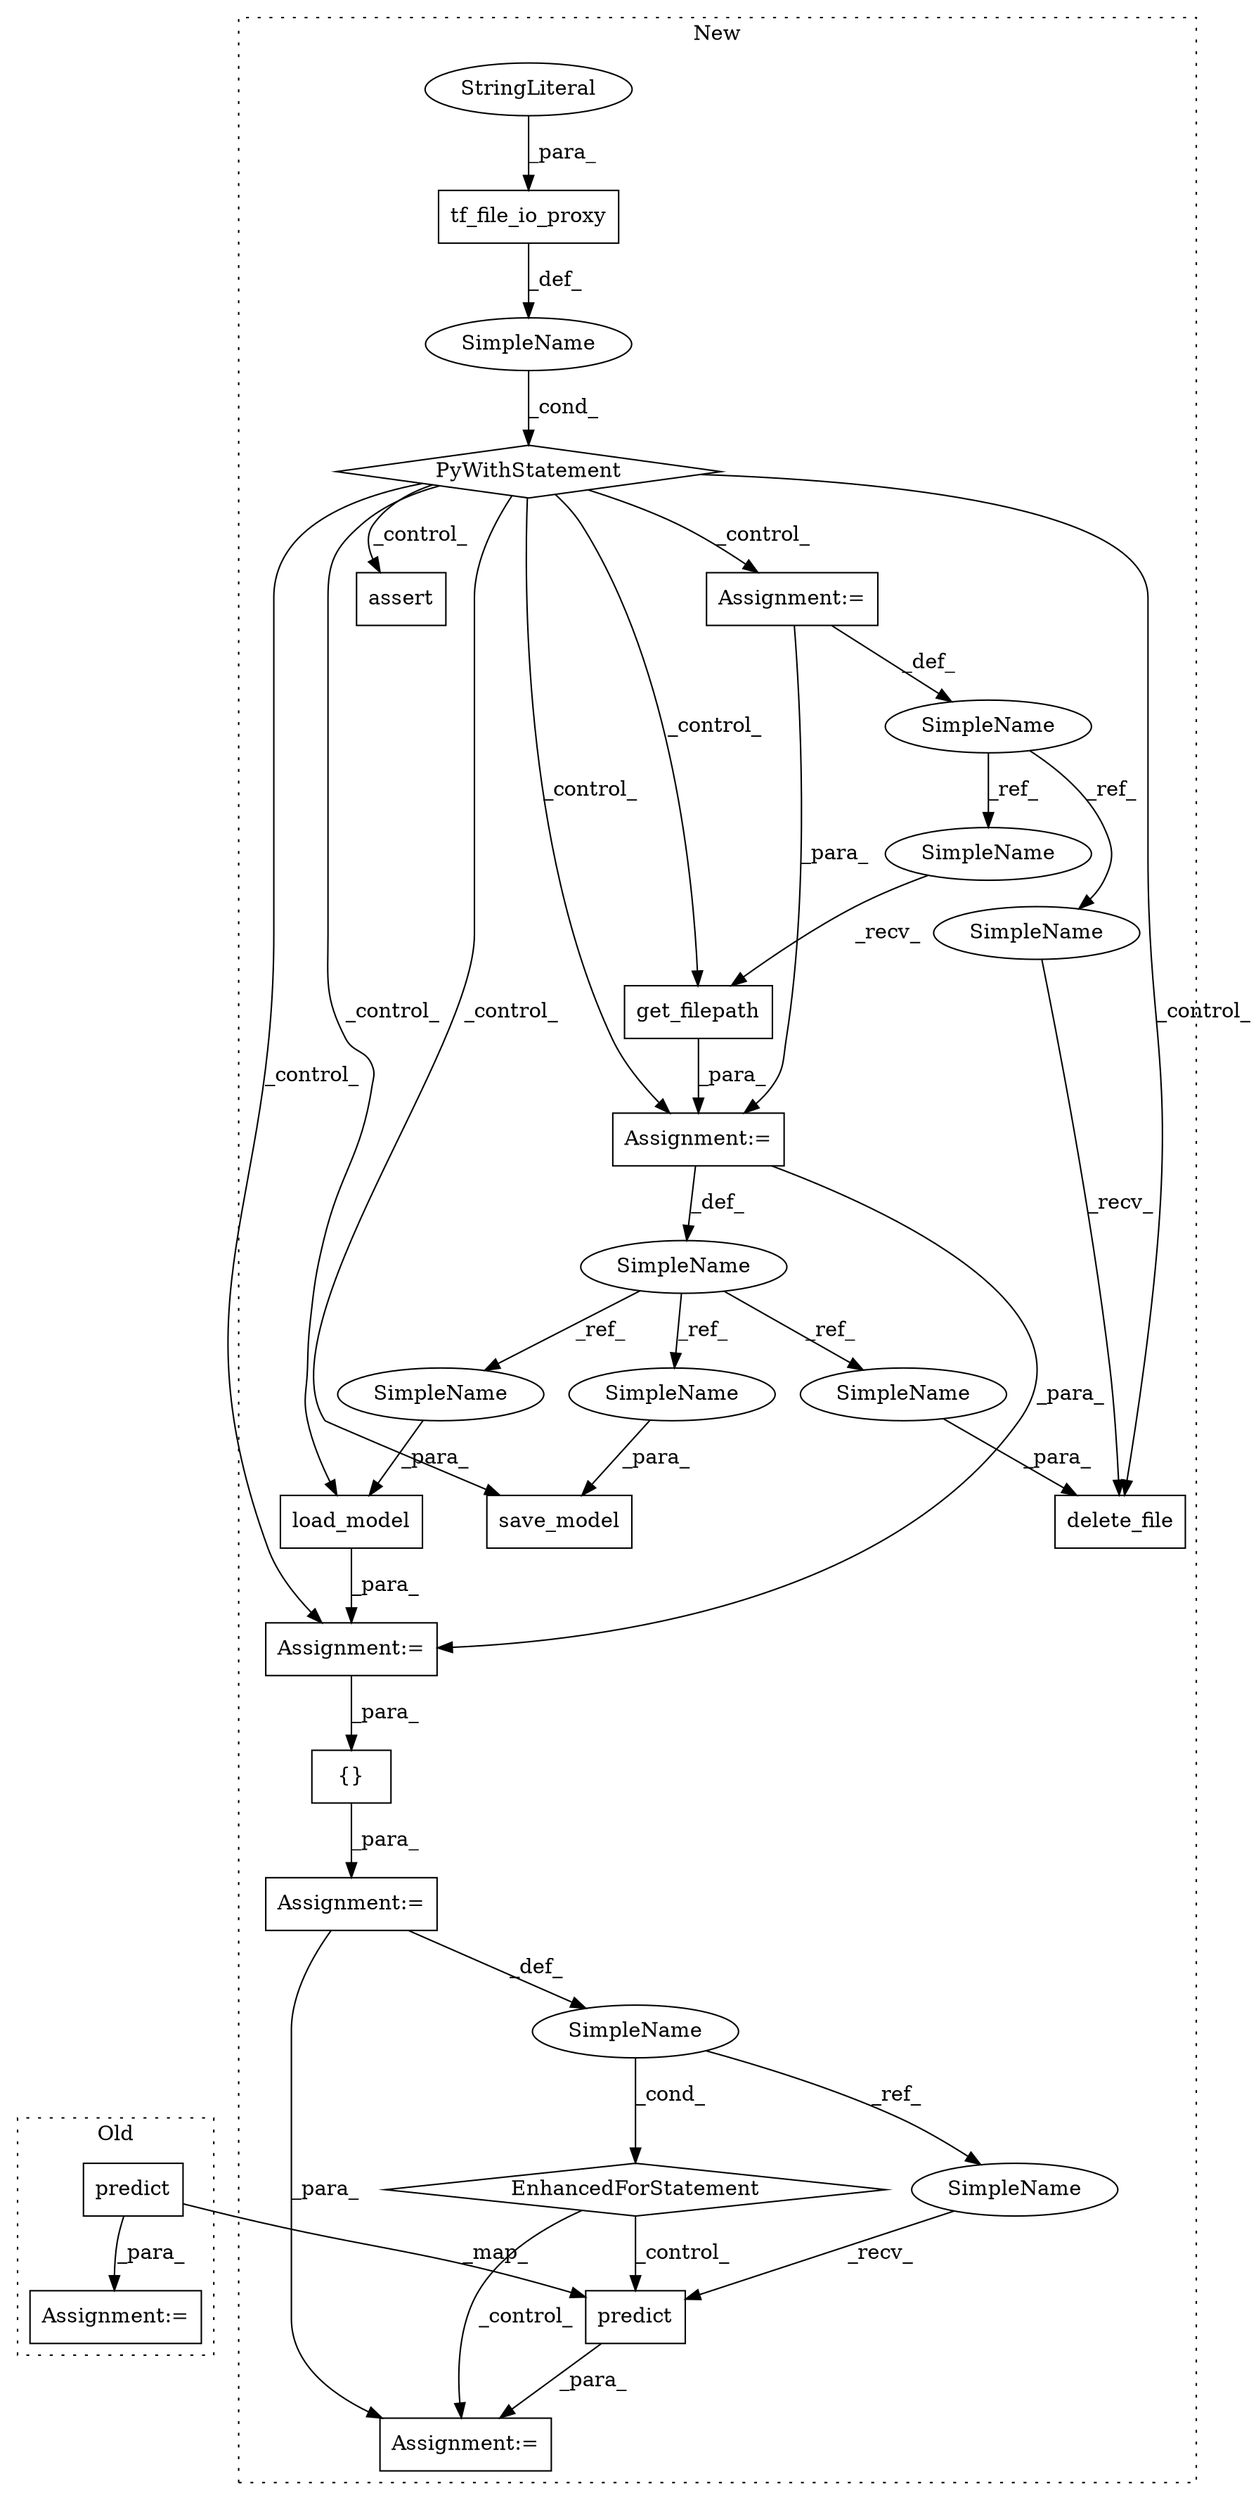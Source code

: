 digraph G {
subgraph cluster0 {
1 [label="predict" a="32" s="4082,4091" l="8,1" shape="box"];
4 [label="Assignment:=" a="7" s="4075" l="1" shape="box"];
label = "Old";
style="dotted";
}
subgraph cluster1 {
2 [label="predict" a="32" s="6419,6428" l="8,1" shape="box"];
3 [label="Assignment:=" a="7" s="6408" l="1" shape="box"];
5 [label="EnhancedForStatement" a="70" s="6283,6391" l="53,2" shape="diamond"];
6 [label="{}" a="4" s="6361,6390" l="1,1" shape="box"];
7 [label="load_model" a="32" s="6200,6223" l="11,1" shape="box"];
8 [label="tf_file_io_proxy" a="32" s="5924,5973" l="17,1" shape="box"];
9 [label="SimpleName" a="42" s="" l="" shape="ellipse"];
10 [label="PyWithStatement" a="104" s="5914,5974" l="10,2" shape="diamond"];
11 [label="SimpleName" a="42" s="6340" l="9" shape="ellipse"];
12 [label="delete_file" a="32" s="6246,6270" l="12,1" shape="box"];
13 [label="SimpleName" a="42" s="6045" l="12" shape="ellipse"];
14 [label="assert" a="32" s="6151,6177" l="14,1" shape="box"];
15 [label="save_model" a="32" s="6099,6128" l="11,1" shape="box"];
16 [label="Assignment:=" a="7" s="6199" l="1" shape="box"];
17 [label="Assignment:=" a="7" s="6024" l="13" shape="box"];
18 [label="SimpleName" a="42" s="6024" l="13" shape="ellipse"];
19 [label="get_filepath" a="32" s="6072,6090" l="13,1" shape="box"];
20 [label="StringLiteral" a="45" s="5941" l="32" shape="ellipse"];
21 [label="Assignment:=" a="7" s="6283,6391" l="53,2" shape="box"];
22 [label="Assignment:=" a="7" s="6057" l="1" shape="box"];
23 [label="SimpleName" a="42" s="6116" l="12" shape="ellipse"];
24 [label="SimpleName" a="42" s="6211" l="12" shape="ellipse"];
25 [label="SimpleName" a="42" s="6258" l="12" shape="ellipse"];
26 [label="SimpleName" a="42" s="6409" l="9" shape="ellipse"];
27 [label="SimpleName" a="42" s="6232" l="13" shape="ellipse"];
28 [label="SimpleName" a="42" s="6058" l="13" shape="ellipse"];
label = "New";
style="dotted";
}
1 -> 2 [label="_map_"];
1 -> 4 [label="_para_"];
2 -> 3 [label="_para_"];
5 -> 2 [label="_control_"];
5 -> 3 [label="_control_"];
6 -> 21 [label="_para_"];
7 -> 16 [label="_para_"];
8 -> 9 [label="_def_"];
9 -> 10 [label="_cond_"];
10 -> 16 [label="_control_"];
10 -> 12 [label="_control_"];
10 -> 17 [label="_control_"];
10 -> 14 [label="_control_"];
10 -> 19 [label="_control_"];
10 -> 15 [label="_control_"];
10 -> 22 [label="_control_"];
10 -> 7 [label="_control_"];
11 -> 5 [label="_cond_"];
11 -> 26 [label="_ref_"];
13 -> 24 [label="_ref_"];
13 -> 25 [label="_ref_"];
13 -> 23 [label="_ref_"];
16 -> 6 [label="_para_"];
17 -> 18 [label="_def_"];
17 -> 22 [label="_para_"];
18 -> 28 [label="_ref_"];
18 -> 27 [label="_ref_"];
19 -> 22 [label="_para_"];
20 -> 8 [label="_para_"];
21 -> 11 [label="_def_"];
21 -> 3 [label="_para_"];
22 -> 16 [label="_para_"];
22 -> 13 [label="_def_"];
23 -> 15 [label="_para_"];
24 -> 7 [label="_para_"];
25 -> 12 [label="_para_"];
26 -> 2 [label="_recv_"];
27 -> 12 [label="_recv_"];
28 -> 19 [label="_recv_"];
}